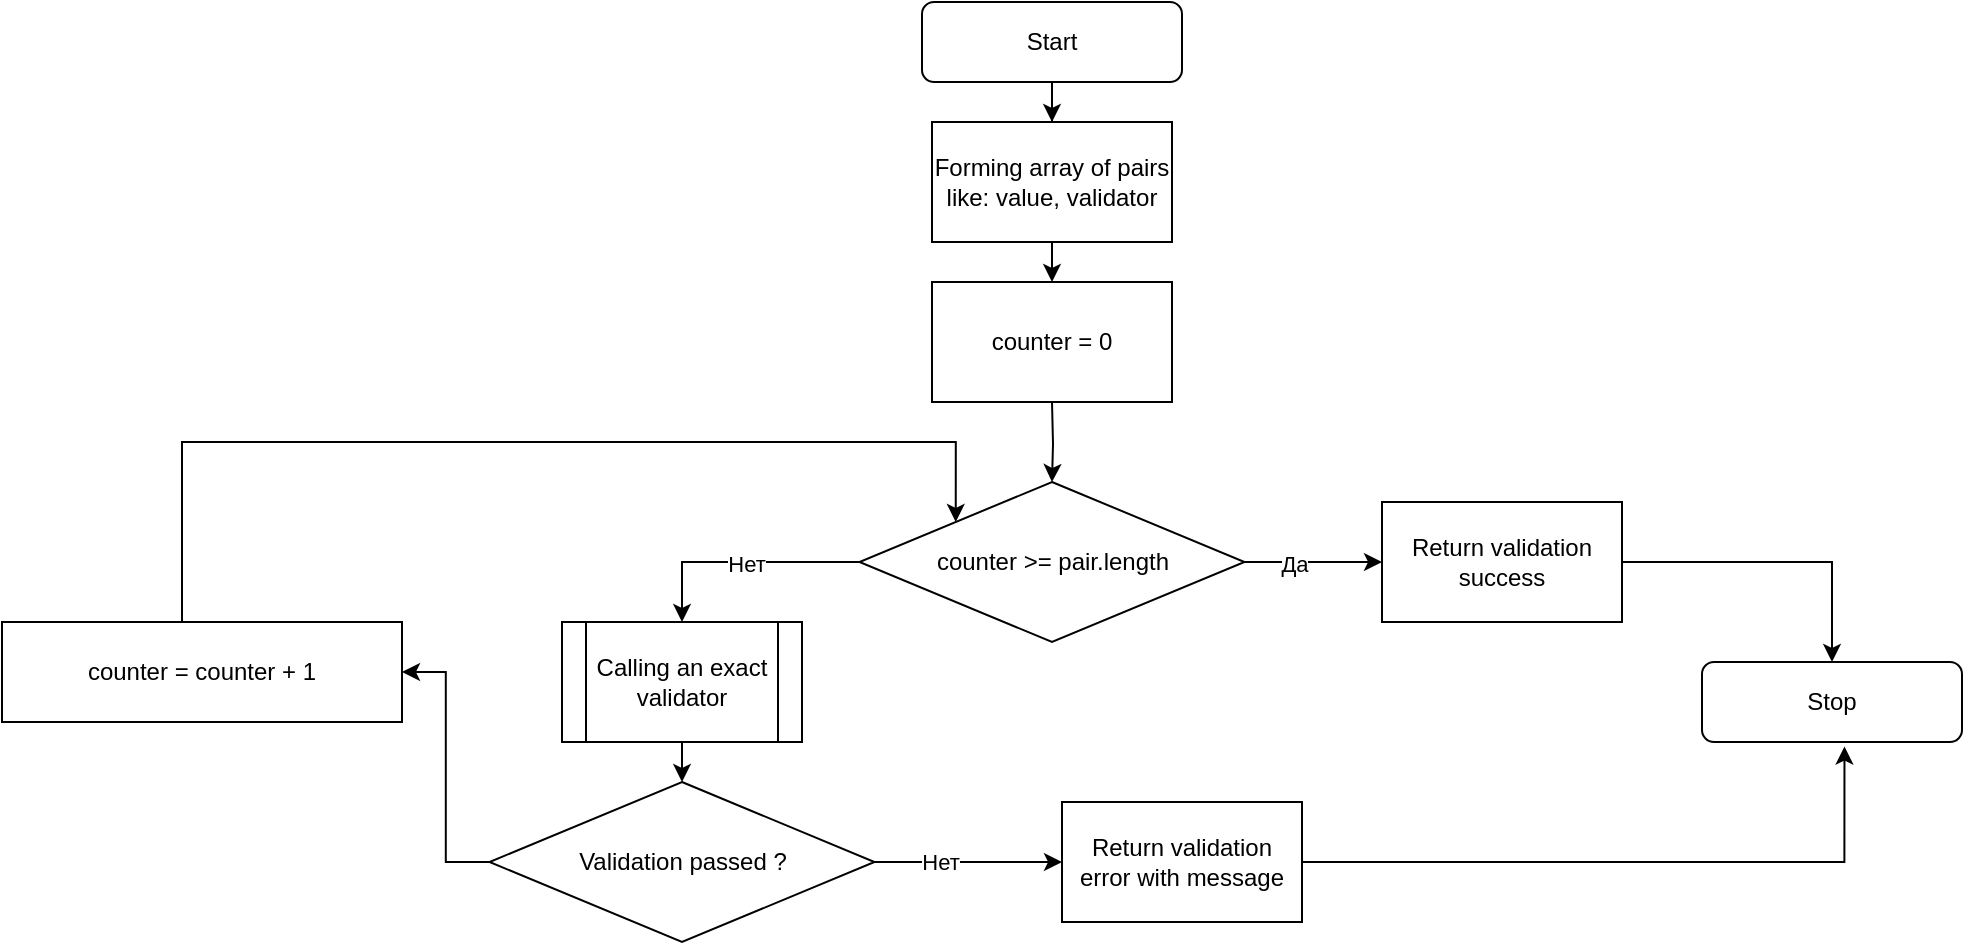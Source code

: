 <mxfile version="22.1.3" type="device">
  <diagram name="Page-1" id="0sPaNrBDai2sRCUtKqBR">
    <mxGraphModel dx="2140" dy="1819" grid="1" gridSize="10" guides="1" tooltips="1" connect="1" arrows="1" fold="1" page="1" pageScale="1" pageWidth="850" pageHeight="1100" math="0" shadow="0">
      <root>
        <mxCell id="0" />
        <mxCell id="1" parent="0" />
        <mxCell id="wWRkLwT0EkWZib2majWL-2" style="edgeStyle=orthogonalEdgeStyle;rounded=0;orthogonalLoop=1;jettySize=auto;html=1;entryX=0.5;entryY=0;entryDx=0;entryDy=0;" edge="1" parent="1" source="wWRkLwT0EkWZib2majWL-31">
          <mxGeometry relative="1" as="geometry">
            <mxPoint x="305" y="130" as="targetPoint" />
          </mxGeometry>
        </mxCell>
        <mxCell id="wWRkLwT0EkWZib2majWL-1" value="Start" style="rounded=1;whiteSpace=wrap;html=1;" vertex="1" parent="1">
          <mxGeometry x="240" y="-10" width="130" height="40" as="geometry" />
        </mxCell>
        <mxCell id="wWRkLwT0EkWZib2majWL-9" style="edgeStyle=orthogonalEdgeStyle;rounded=0;orthogonalLoop=1;jettySize=auto;html=1;entryX=0;entryY=0.5;entryDx=0;entryDy=0;" edge="1" parent="1" source="wWRkLwT0EkWZib2majWL-3" target="wWRkLwT0EkWZib2majWL-11">
          <mxGeometry relative="1" as="geometry">
            <mxPoint x="520" y="270" as="targetPoint" />
          </mxGeometry>
        </mxCell>
        <mxCell id="wWRkLwT0EkWZib2majWL-10" value="Да" style="edgeLabel;html=1;align=center;verticalAlign=middle;resizable=0;points=[];" vertex="1" connectable="0" parent="wWRkLwT0EkWZib2majWL-9">
          <mxGeometry x="-0.308" y="-1" relative="1" as="geometry">
            <mxPoint as="offset" />
          </mxGeometry>
        </mxCell>
        <mxCell id="wWRkLwT0EkWZib2majWL-15" style="edgeStyle=orthogonalEdgeStyle;rounded=0;orthogonalLoop=1;jettySize=auto;html=1;entryX=0.5;entryY=0;entryDx=0;entryDy=0;exitX=0;exitY=0.5;exitDx=0;exitDy=0;" edge="1" parent="1" source="wWRkLwT0EkWZib2majWL-3" target="wWRkLwT0EkWZib2majWL-34">
          <mxGeometry relative="1" as="geometry">
            <mxPoint x="120" y="300.0" as="targetPoint" />
          </mxGeometry>
        </mxCell>
        <mxCell id="wWRkLwT0EkWZib2majWL-16" value="Нет" style="edgeLabel;html=1;align=center;verticalAlign=middle;resizable=0;points=[];" vertex="1" connectable="0" parent="wWRkLwT0EkWZib2majWL-15">
          <mxGeometry x="-0.032" y="4" relative="1" as="geometry">
            <mxPoint y="-3" as="offset" />
          </mxGeometry>
        </mxCell>
        <mxCell id="wWRkLwT0EkWZib2majWL-3" value="counter &amp;gt;= pair.length" style="rhombus;whiteSpace=wrap;html=1;" vertex="1" parent="1">
          <mxGeometry x="208.75" y="230" width="192.5" height="80" as="geometry" />
        </mxCell>
        <mxCell id="wWRkLwT0EkWZib2majWL-7" style="edgeStyle=orthogonalEdgeStyle;rounded=0;orthogonalLoop=1;jettySize=auto;html=1;exitX=0.5;exitY=1;exitDx=0;exitDy=0;entryX=0.5;entryY=0;entryDx=0;entryDy=0;" edge="1" parent="1" target="wWRkLwT0EkWZib2majWL-3">
          <mxGeometry relative="1" as="geometry">
            <mxPoint x="305" y="190" as="sourcePoint" />
          </mxGeometry>
        </mxCell>
        <mxCell id="wWRkLwT0EkWZib2majWL-36" style="edgeStyle=orthogonalEdgeStyle;rounded=0;orthogonalLoop=1;jettySize=auto;html=1;entryX=0.5;entryY=0;entryDx=0;entryDy=0;" edge="1" parent="1" source="wWRkLwT0EkWZib2majWL-11" target="wWRkLwT0EkWZib2majWL-12">
          <mxGeometry relative="1" as="geometry" />
        </mxCell>
        <mxCell id="wWRkLwT0EkWZib2majWL-11" value="Return validation success" style="rounded=0;whiteSpace=wrap;html=1;" vertex="1" parent="1">
          <mxGeometry x="470" y="240" width="120" height="60" as="geometry" />
        </mxCell>
        <mxCell id="wWRkLwT0EkWZib2majWL-12" value="Stop" style="rounded=1;whiteSpace=wrap;html=1;" vertex="1" parent="1">
          <mxGeometry x="630" y="320" width="130" height="40" as="geometry" />
        </mxCell>
        <mxCell id="wWRkLwT0EkWZib2majWL-18" style="edgeStyle=orthogonalEdgeStyle;rounded=0;orthogonalLoop=1;jettySize=auto;html=1;entryX=0.5;entryY=0;entryDx=0;entryDy=0;" edge="1" parent="1" target="wWRkLwT0EkWZib2majWL-17">
          <mxGeometry relative="1" as="geometry">
            <mxPoint x="120" y="350.0" as="sourcePoint" />
          </mxGeometry>
        </mxCell>
        <mxCell id="wWRkLwT0EkWZib2majWL-19" style="edgeStyle=orthogonalEdgeStyle;rounded=0;orthogonalLoop=1;jettySize=auto;html=1;entryX=0;entryY=0.5;entryDx=0;entryDy=0;" edge="1" parent="1" source="wWRkLwT0EkWZib2majWL-17" target="wWRkLwT0EkWZib2majWL-21">
          <mxGeometry relative="1" as="geometry">
            <mxPoint x="330" y="420" as="targetPoint" />
          </mxGeometry>
        </mxCell>
        <mxCell id="wWRkLwT0EkWZib2majWL-20" value="Нет" style="edgeLabel;html=1;align=center;verticalAlign=middle;resizable=0;points=[];" vertex="1" connectable="0" parent="wWRkLwT0EkWZib2majWL-19">
          <mxGeometry x="-0.312" relative="1" as="geometry">
            <mxPoint as="offset" />
          </mxGeometry>
        </mxCell>
        <mxCell id="wWRkLwT0EkWZib2majWL-25" style="edgeStyle=orthogonalEdgeStyle;rounded=0;orthogonalLoop=1;jettySize=auto;html=1;entryX=1;entryY=0.5;entryDx=0;entryDy=0;" edge="1" parent="1" source="wWRkLwT0EkWZib2majWL-17" target="wWRkLwT0EkWZib2majWL-26">
          <mxGeometry relative="1" as="geometry">
            <mxPoint x="-30" y="420" as="targetPoint" />
          </mxGeometry>
        </mxCell>
        <mxCell id="wWRkLwT0EkWZib2majWL-17" value="Validation passed ?" style="rhombus;whiteSpace=wrap;html=1;" vertex="1" parent="1">
          <mxGeometry x="23.75" y="380" width="192.5" height="80" as="geometry" />
        </mxCell>
        <mxCell id="wWRkLwT0EkWZib2majWL-23" style="edgeStyle=orthogonalEdgeStyle;rounded=0;orthogonalLoop=1;jettySize=auto;html=1;entryX=0.548;entryY=1.057;entryDx=0;entryDy=0;entryPerimeter=0;" edge="1" parent="1" source="wWRkLwT0EkWZib2majWL-21" target="wWRkLwT0EkWZib2majWL-12">
          <mxGeometry relative="1" as="geometry">
            <mxPoint x="490" y="420.0" as="targetPoint" />
          </mxGeometry>
        </mxCell>
        <mxCell id="wWRkLwT0EkWZib2majWL-21" value="Return validation error with message" style="rounded=0;whiteSpace=wrap;html=1;" vertex="1" parent="1">
          <mxGeometry x="310" y="390" width="120" height="60" as="geometry" />
        </mxCell>
        <mxCell id="wWRkLwT0EkWZib2majWL-30" style="edgeStyle=orthogonalEdgeStyle;rounded=0;orthogonalLoop=1;jettySize=auto;html=1;entryX=0;entryY=0;entryDx=0;entryDy=0;exitX=0.5;exitY=0;exitDx=0;exitDy=0;" edge="1" parent="1" source="wWRkLwT0EkWZib2majWL-26" target="wWRkLwT0EkWZib2majWL-3">
          <mxGeometry relative="1" as="geometry">
            <Array as="points">
              <mxPoint x="-130" y="210" />
              <mxPoint x="257" y="210" />
            </Array>
          </mxGeometry>
        </mxCell>
        <mxCell id="wWRkLwT0EkWZib2majWL-26" value="counter = counter + 1" style="rounded=0;whiteSpace=wrap;html=1;" vertex="1" parent="1">
          <mxGeometry x="-220" y="300" width="200" height="50" as="geometry" />
        </mxCell>
        <mxCell id="wWRkLwT0EkWZib2majWL-32" value="" style="edgeStyle=orthogonalEdgeStyle;rounded=0;orthogonalLoop=1;jettySize=auto;html=1;entryX=0.5;entryY=0;entryDx=0;entryDy=0;" edge="1" parent="1" source="wWRkLwT0EkWZib2majWL-1" target="wWRkLwT0EkWZib2majWL-31">
          <mxGeometry relative="1" as="geometry">
            <mxPoint x="305" y="130" as="targetPoint" />
            <mxPoint x="305" y="30" as="sourcePoint" />
          </mxGeometry>
        </mxCell>
        <mxCell id="wWRkLwT0EkWZib2majWL-31" value="Forming array of pairs like: value, validator" style="rounded=0;whiteSpace=wrap;html=1;" vertex="1" parent="1">
          <mxGeometry x="245" y="50" width="120" height="60" as="geometry" />
        </mxCell>
        <mxCell id="wWRkLwT0EkWZib2majWL-33" value="counter = 0" style="rounded=0;whiteSpace=wrap;html=1;" vertex="1" parent="1">
          <mxGeometry x="245" y="130" width="120" height="60" as="geometry" />
        </mxCell>
        <mxCell id="wWRkLwT0EkWZib2majWL-34" value="Calling an exact validator" style="shape=process;whiteSpace=wrap;html=1;backgroundOutline=1;" vertex="1" parent="1">
          <mxGeometry x="60" y="300" width="120" height="60" as="geometry" />
        </mxCell>
      </root>
    </mxGraphModel>
  </diagram>
</mxfile>
